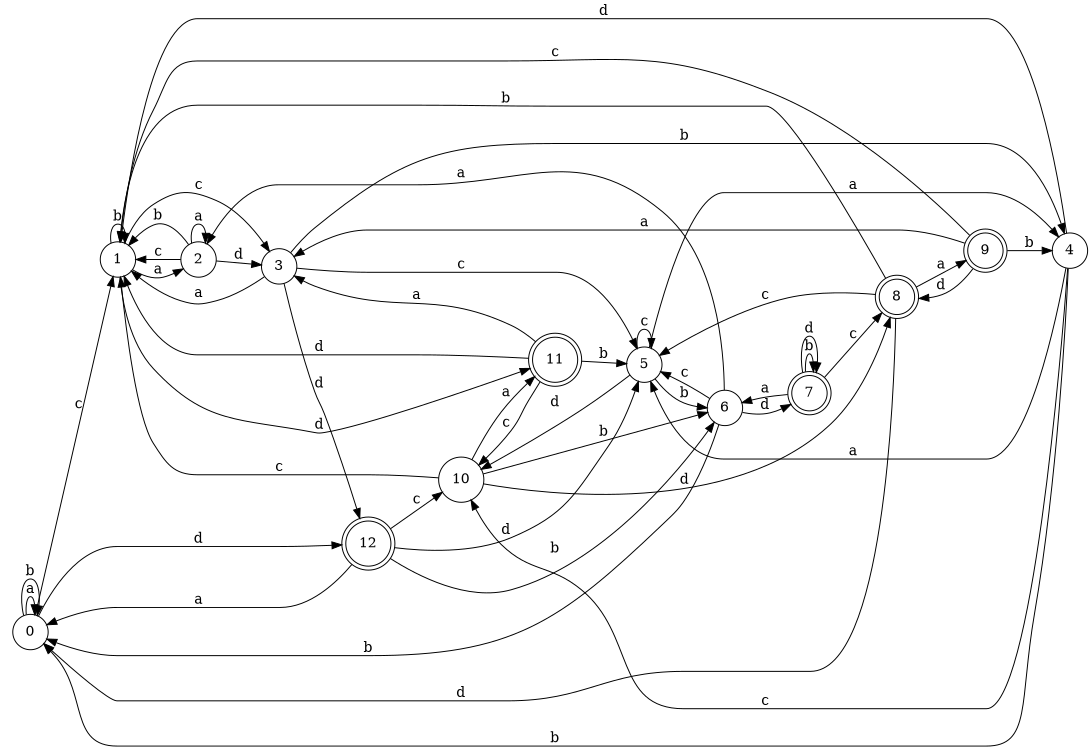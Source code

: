 digraph n11_3 {
__start0 [label="" shape="none"];

rankdir=LR;
size="8,5";

s0 [style="filled", color="black", fillcolor="white" shape="circle", label="0"];
s1 [style="filled", color="black", fillcolor="white" shape="circle", label="1"];
s2 [style="filled", color="black", fillcolor="white" shape="circle", label="2"];
s3 [style="filled", color="black", fillcolor="white" shape="circle", label="3"];
s4 [style="filled", color="black", fillcolor="white" shape="circle", label="4"];
s5 [style="filled", color="black", fillcolor="white" shape="circle", label="5"];
s6 [style="filled", color="black", fillcolor="white" shape="circle", label="6"];
s7 [style="rounded,filled", color="black", fillcolor="white" shape="doublecircle", label="7"];
s8 [style="rounded,filled", color="black", fillcolor="white" shape="doublecircle", label="8"];
s9 [style="rounded,filled", color="black", fillcolor="white" shape="doublecircle", label="9"];
s10 [style="filled", color="black", fillcolor="white" shape="circle", label="10"];
s11 [style="rounded,filled", color="black", fillcolor="white" shape="doublecircle", label="11"];
s12 [style="rounded,filled", color="black", fillcolor="white" shape="doublecircle", label="12"];
s0 -> s0 [label="a"];
s0 -> s0 [label="b"];
s0 -> s1 [label="c"];
s0 -> s12 [label="d"];
s1 -> s2 [label="a"];
s1 -> s1 [label="b"];
s1 -> s3 [label="c"];
s1 -> s11 [label="d"];
s2 -> s2 [label="a"];
s2 -> s1 [label="b"];
s2 -> s1 [label="c"];
s2 -> s3 [label="d"];
s3 -> s1 [label="a"];
s3 -> s4 [label="b"];
s3 -> s5 [label="c"];
s3 -> s12 [label="d"];
s4 -> s5 [label="a"];
s4 -> s0 [label="b"];
s4 -> s10 [label="c"];
s4 -> s1 [label="d"];
s5 -> s4 [label="a"];
s5 -> s6 [label="b"];
s5 -> s5 [label="c"];
s5 -> s10 [label="d"];
s6 -> s2 [label="a"];
s6 -> s0 [label="b"];
s6 -> s5 [label="c"];
s6 -> s7 [label="d"];
s7 -> s6 [label="a"];
s7 -> s7 [label="b"];
s7 -> s8 [label="c"];
s7 -> s7 [label="d"];
s8 -> s9 [label="a"];
s8 -> s1 [label="b"];
s8 -> s5 [label="c"];
s8 -> s0 [label="d"];
s9 -> s3 [label="a"];
s9 -> s4 [label="b"];
s9 -> s1 [label="c"];
s9 -> s8 [label="d"];
s10 -> s11 [label="a"];
s10 -> s6 [label="b"];
s10 -> s1 [label="c"];
s10 -> s8 [label="d"];
s11 -> s3 [label="a"];
s11 -> s5 [label="b"];
s11 -> s10 [label="c"];
s11 -> s1 [label="d"];
s12 -> s0 [label="a"];
s12 -> s6 [label="b"];
s12 -> s10 [label="c"];
s12 -> s5 [label="d"];

}